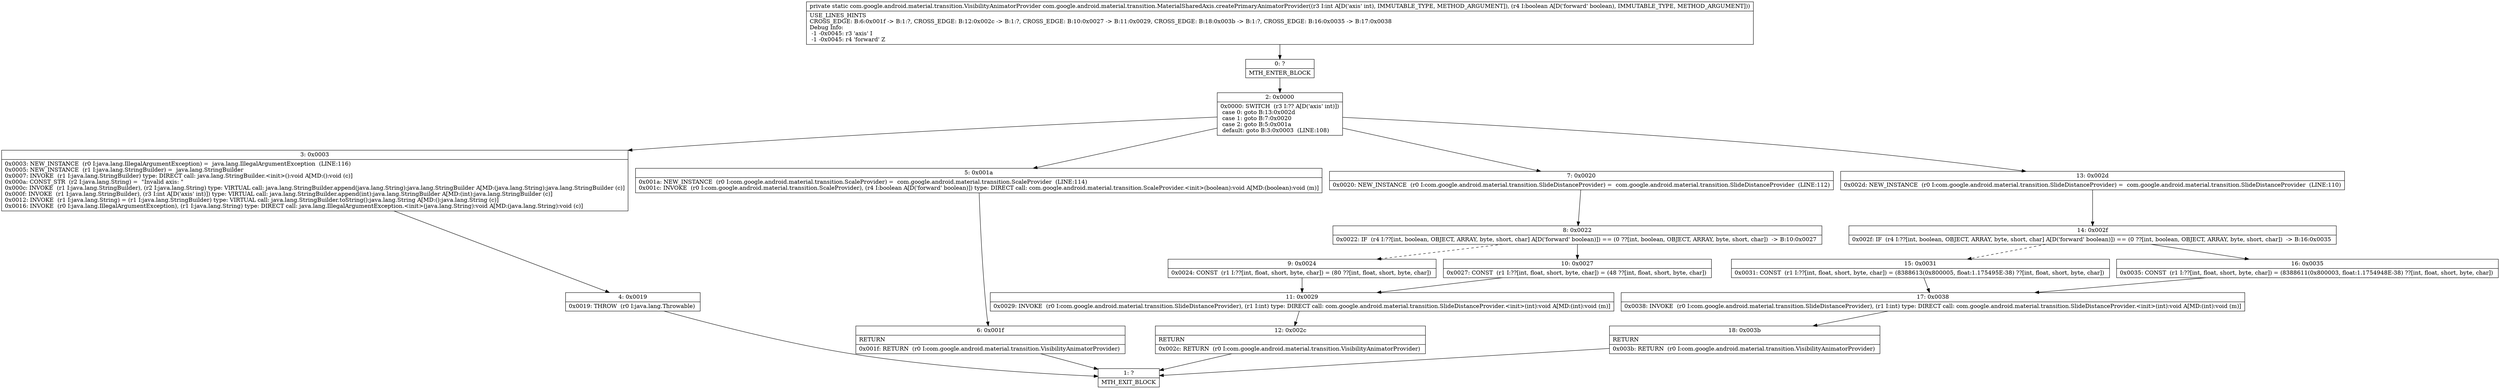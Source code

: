 digraph "CFG forcom.google.android.material.transition.MaterialSharedAxis.createPrimaryAnimatorProvider(IZ)Lcom\/google\/android\/material\/transition\/VisibilityAnimatorProvider;" {
Node_0 [shape=record,label="{0\:\ ?|MTH_ENTER_BLOCK\l}"];
Node_2 [shape=record,label="{2\:\ 0x0000|0x0000: SWITCH  (r3 I:?? A[D('axis' int)])\l case 0: goto B:13:0x002d\l case 1: goto B:7:0x0020\l case 2: goto B:5:0x001a\l default: goto B:3:0x0003  (LINE:108)\l}"];
Node_3 [shape=record,label="{3\:\ 0x0003|0x0003: NEW_INSTANCE  (r0 I:java.lang.IllegalArgumentException) =  java.lang.IllegalArgumentException  (LINE:116)\l0x0005: NEW_INSTANCE  (r1 I:java.lang.StringBuilder) =  java.lang.StringBuilder \l0x0007: INVOKE  (r1 I:java.lang.StringBuilder) type: DIRECT call: java.lang.StringBuilder.\<init\>():void A[MD:():void (c)]\l0x000a: CONST_STR  (r2 I:java.lang.String) =  \"Invalid axis: \" \l0x000c: INVOKE  (r1 I:java.lang.StringBuilder), (r2 I:java.lang.String) type: VIRTUAL call: java.lang.StringBuilder.append(java.lang.String):java.lang.StringBuilder A[MD:(java.lang.String):java.lang.StringBuilder (c)]\l0x000f: INVOKE  (r1 I:java.lang.StringBuilder), (r3 I:int A[D('axis' int)]) type: VIRTUAL call: java.lang.StringBuilder.append(int):java.lang.StringBuilder A[MD:(int):java.lang.StringBuilder (c)]\l0x0012: INVOKE  (r1 I:java.lang.String) = (r1 I:java.lang.StringBuilder) type: VIRTUAL call: java.lang.StringBuilder.toString():java.lang.String A[MD:():java.lang.String (c)]\l0x0016: INVOKE  (r0 I:java.lang.IllegalArgumentException), (r1 I:java.lang.String) type: DIRECT call: java.lang.IllegalArgumentException.\<init\>(java.lang.String):void A[MD:(java.lang.String):void (c)]\l}"];
Node_4 [shape=record,label="{4\:\ 0x0019|0x0019: THROW  (r0 I:java.lang.Throwable) \l}"];
Node_1 [shape=record,label="{1\:\ ?|MTH_EXIT_BLOCK\l}"];
Node_5 [shape=record,label="{5\:\ 0x001a|0x001a: NEW_INSTANCE  (r0 I:com.google.android.material.transition.ScaleProvider) =  com.google.android.material.transition.ScaleProvider  (LINE:114)\l0x001c: INVOKE  (r0 I:com.google.android.material.transition.ScaleProvider), (r4 I:boolean A[D('forward' boolean)]) type: DIRECT call: com.google.android.material.transition.ScaleProvider.\<init\>(boolean):void A[MD:(boolean):void (m)]\l}"];
Node_6 [shape=record,label="{6\:\ 0x001f|RETURN\l|0x001f: RETURN  (r0 I:com.google.android.material.transition.VisibilityAnimatorProvider) \l}"];
Node_7 [shape=record,label="{7\:\ 0x0020|0x0020: NEW_INSTANCE  (r0 I:com.google.android.material.transition.SlideDistanceProvider) =  com.google.android.material.transition.SlideDistanceProvider  (LINE:112)\l}"];
Node_8 [shape=record,label="{8\:\ 0x0022|0x0022: IF  (r4 I:??[int, boolean, OBJECT, ARRAY, byte, short, char] A[D('forward' boolean)]) == (0 ??[int, boolean, OBJECT, ARRAY, byte, short, char])  \-\> B:10:0x0027 \l}"];
Node_9 [shape=record,label="{9\:\ 0x0024|0x0024: CONST  (r1 I:??[int, float, short, byte, char]) = (80 ??[int, float, short, byte, char]) \l}"];
Node_11 [shape=record,label="{11\:\ 0x0029|0x0029: INVOKE  (r0 I:com.google.android.material.transition.SlideDistanceProvider), (r1 I:int) type: DIRECT call: com.google.android.material.transition.SlideDistanceProvider.\<init\>(int):void A[MD:(int):void (m)]\l}"];
Node_12 [shape=record,label="{12\:\ 0x002c|RETURN\l|0x002c: RETURN  (r0 I:com.google.android.material.transition.VisibilityAnimatorProvider) \l}"];
Node_10 [shape=record,label="{10\:\ 0x0027|0x0027: CONST  (r1 I:??[int, float, short, byte, char]) = (48 ??[int, float, short, byte, char]) \l}"];
Node_13 [shape=record,label="{13\:\ 0x002d|0x002d: NEW_INSTANCE  (r0 I:com.google.android.material.transition.SlideDistanceProvider) =  com.google.android.material.transition.SlideDistanceProvider  (LINE:110)\l}"];
Node_14 [shape=record,label="{14\:\ 0x002f|0x002f: IF  (r4 I:??[int, boolean, OBJECT, ARRAY, byte, short, char] A[D('forward' boolean)]) == (0 ??[int, boolean, OBJECT, ARRAY, byte, short, char])  \-\> B:16:0x0035 \l}"];
Node_15 [shape=record,label="{15\:\ 0x0031|0x0031: CONST  (r1 I:??[int, float, short, byte, char]) = (8388613(0x800005, float:1.175495E\-38) ??[int, float, short, byte, char]) \l}"];
Node_17 [shape=record,label="{17\:\ 0x0038|0x0038: INVOKE  (r0 I:com.google.android.material.transition.SlideDistanceProvider), (r1 I:int) type: DIRECT call: com.google.android.material.transition.SlideDistanceProvider.\<init\>(int):void A[MD:(int):void (m)]\l}"];
Node_18 [shape=record,label="{18\:\ 0x003b|RETURN\l|0x003b: RETURN  (r0 I:com.google.android.material.transition.VisibilityAnimatorProvider) \l}"];
Node_16 [shape=record,label="{16\:\ 0x0035|0x0035: CONST  (r1 I:??[int, float, short, byte, char]) = (8388611(0x800003, float:1.1754948E\-38) ??[int, float, short, byte, char]) \l}"];
MethodNode[shape=record,label="{private static com.google.android.material.transition.VisibilityAnimatorProvider com.google.android.material.transition.MaterialSharedAxis.createPrimaryAnimatorProvider((r3 I:int A[D('axis' int), IMMUTABLE_TYPE, METHOD_ARGUMENT]), (r4 I:boolean A[D('forward' boolean), IMMUTABLE_TYPE, METHOD_ARGUMENT]))  | USE_LINES_HINTS\lCROSS_EDGE: B:6:0x001f \-\> B:1:?, CROSS_EDGE: B:12:0x002c \-\> B:1:?, CROSS_EDGE: B:10:0x0027 \-\> B:11:0x0029, CROSS_EDGE: B:18:0x003b \-\> B:1:?, CROSS_EDGE: B:16:0x0035 \-\> B:17:0x0038\lDebug Info:\l  \-1 \-0x0045: r3 'axis' I\l  \-1 \-0x0045: r4 'forward' Z\l}"];
MethodNode -> Node_0;Node_0 -> Node_2;
Node_2 -> Node_3;
Node_2 -> Node_5;
Node_2 -> Node_7;
Node_2 -> Node_13;
Node_3 -> Node_4;
Node_4 -> Node_1;
Node_5 -> Node_6;
Node_6 -> Node_1;
Node_7 -> Node_8;
Node_8 -> Node_9[style=dashed];
Node_8 -> Node_10;
Node_9 -> Node_11;
Node_11 -> Node_12;
Node_12 -> Node_1;
Node_10 -> Node_11;
Node_13 -> Node_14;
Node_14 -> Node_15[style=dashed];
Node_14 -> Node_16;
Node_15 -> Node_17;
Node_17 -> Node_18;
Node_18 -> Node_1;
Node_16 -> Node_17;
}

